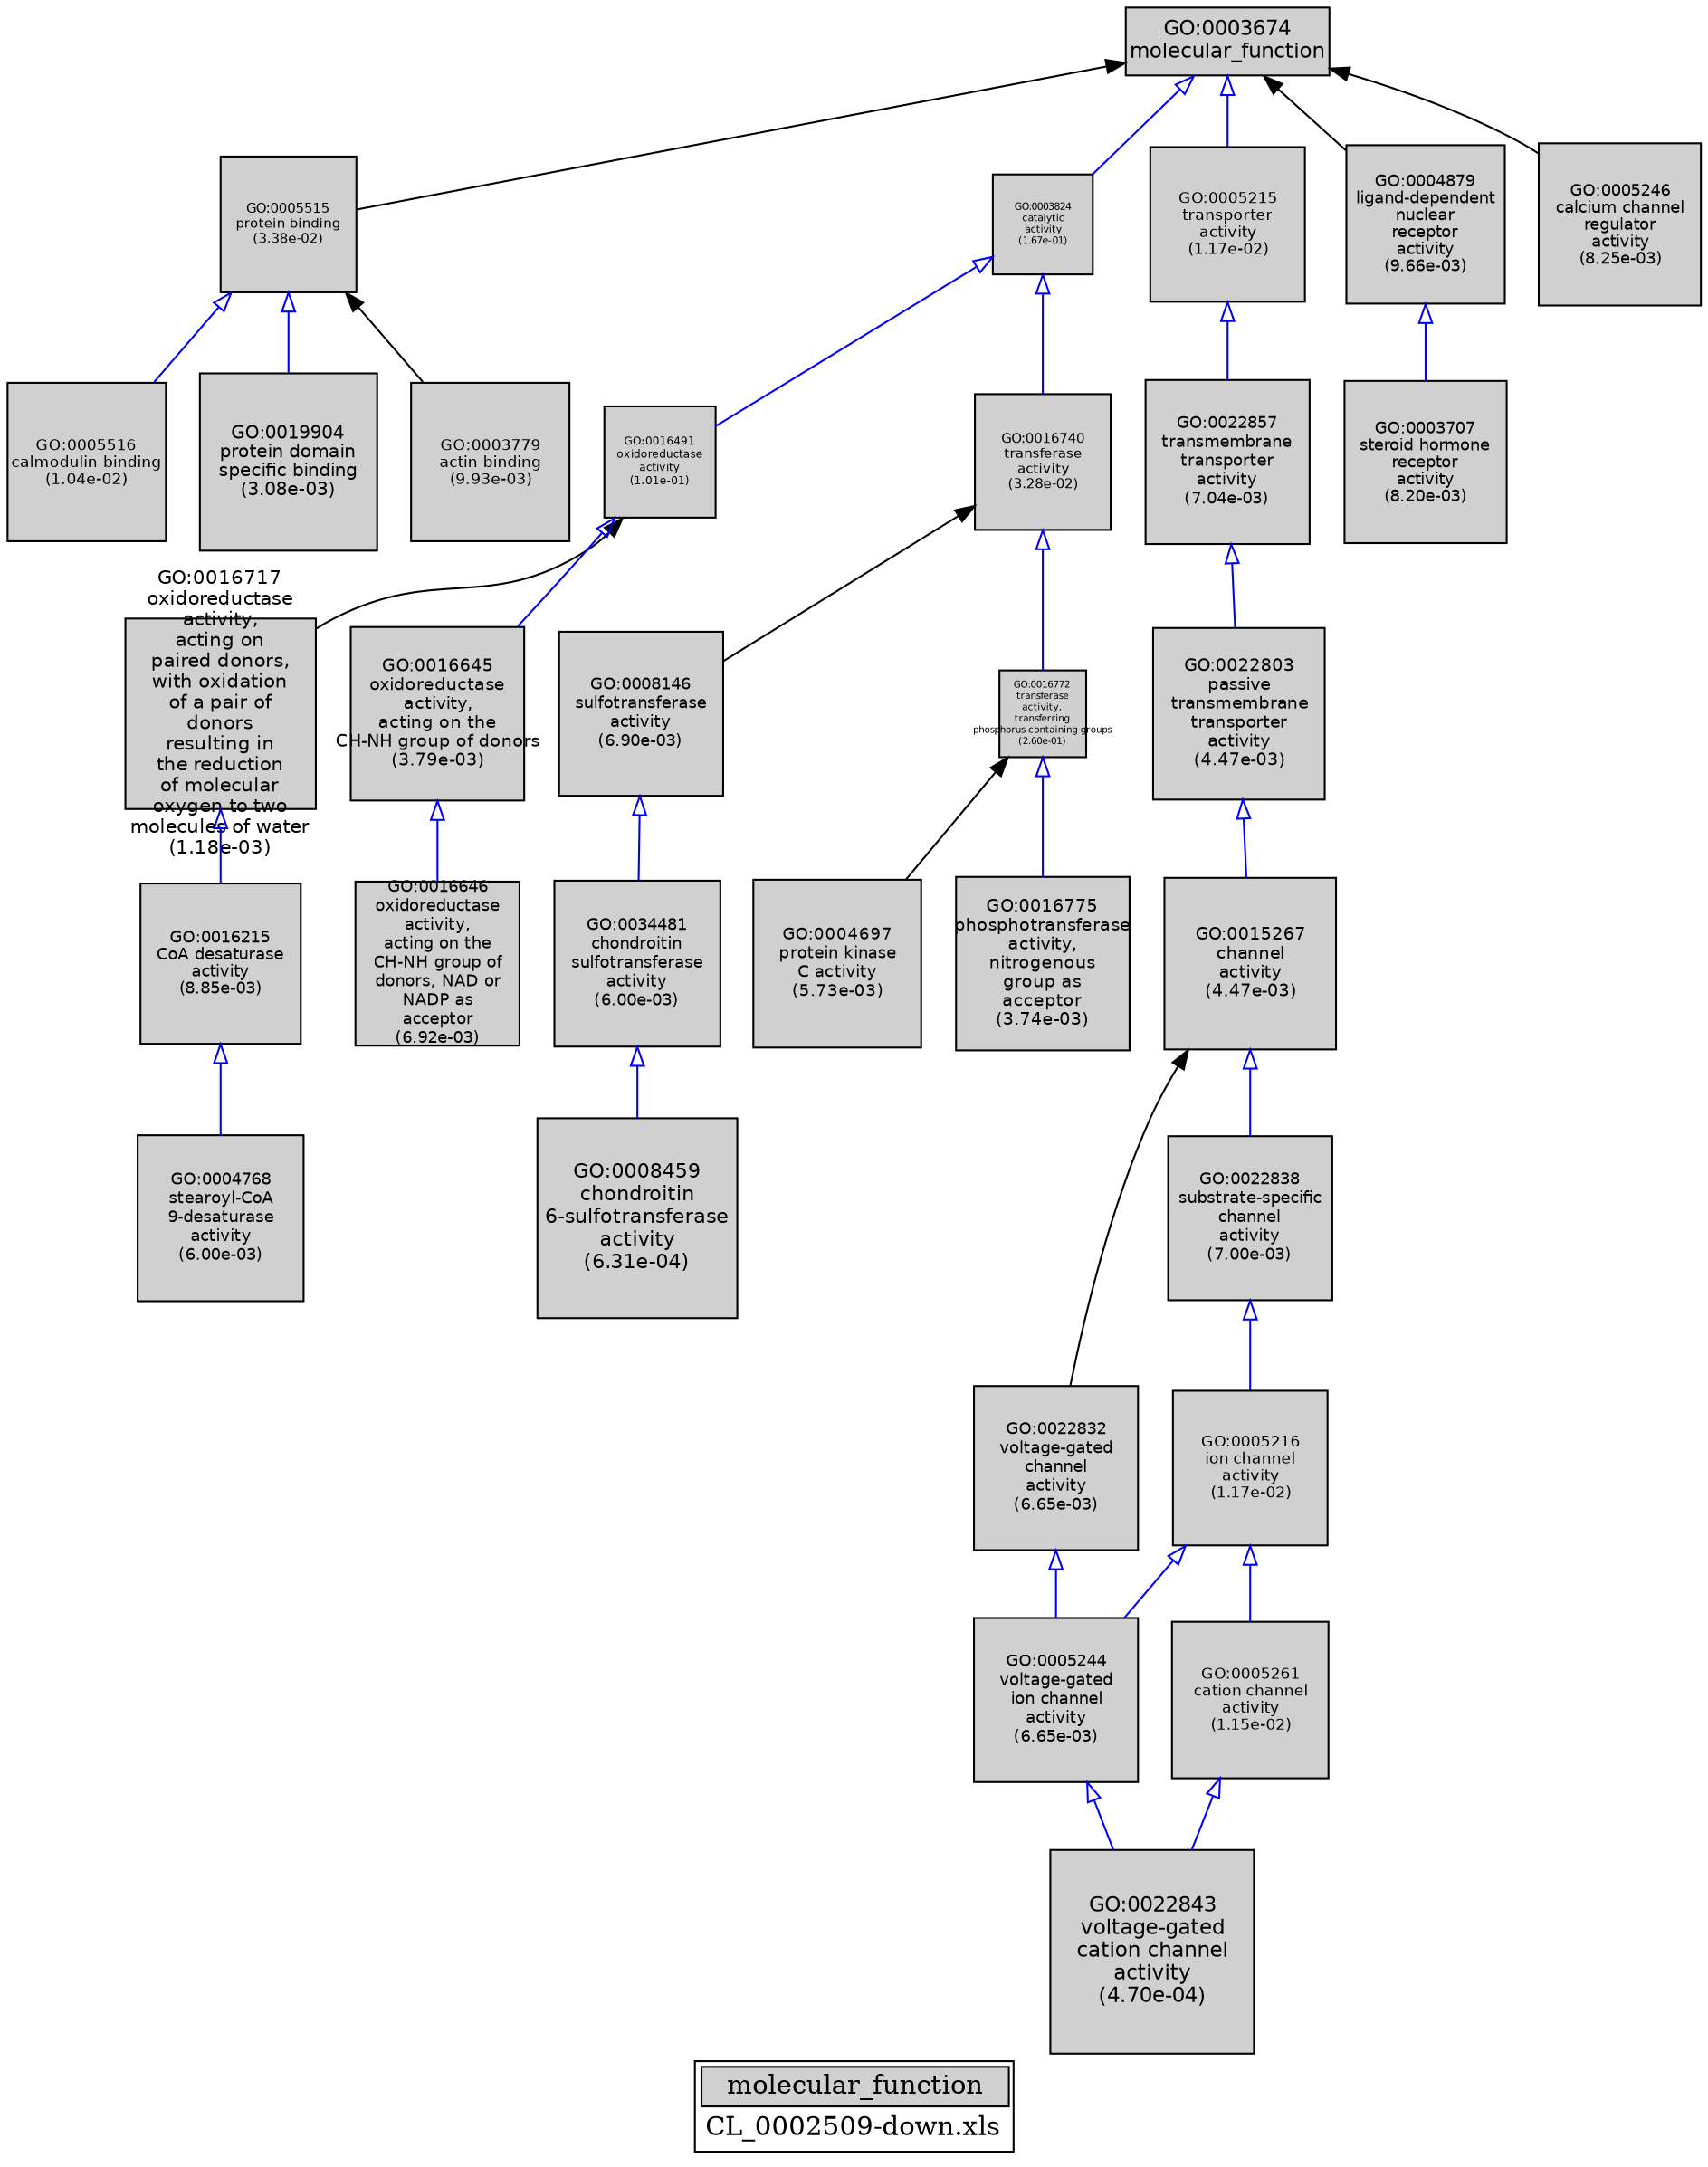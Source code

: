 digraph "molecular_function" {
graph [ bgcolor = "#FFFFFF", label = <<TABLE COLOR="black" BGCOLOR="white"><TR><TD COLSPAN="2" BGCOLOR="#D0D0D0"><FONT COLOR="black">molecular_function</FONT></TD></TR><TR><TD BORDER="0">CL_0002509-down.xls</TD></TR></TABLE>> ];
node [ fontname = "Helvetica" ];

subgraph "nodes" {

node [ style = "filled", fixedsize = "true", width = 1, shape = "box", fontsize = 9, fillcolor = "#D0D0D0", fontcolor = "black", color = "black" ];

"GO:0005516" [ URL = "#GO:0005516", label = <<TABLE BORDER="0"><TR><TD>GO:0005516<BR/>calmodulin binding<BR/>(1.04e-02)</TD></TR></TABLE>>, width = 1.16017553636, shape = "box", fontsize = 8.35326386177, height = 1.16017553636 ];
"GO:0008146" [ URL = "#GO:0008146", label = <<TABLE BORDER="0"><TR><TD>GO:0008146<BR/>sulfotransferase<BR/>activity<BR/>(6.90e-03)</TD></TR></TABLE>>, width = 1.21014048566, shape = "box", fontsize = 8.71301149677, height = 1.21014048566 ];
"GO:0022857" [ URL = "#GO:0022857", label = <<TABLE BORDER="0"><TR><TD>GO:0022857<BR/>transmembrane<BR/>transporter<BR/>activity<BR/>(7.04e-03)</TD></TR></TABLE>>, width = 1.20781380484, shape = "box", fontsize = 8.69625939485, height = 1.20781380484 ];
"GO:0019904" [ URL = "#GO:0019904", label = <<TABLE BORDER="0"><TR><TD>GO:0019904<BR/>protein domain<BR/>specific binding<BR/>(3.08e-03)</TD></TR></TABLE>>, width = 1.30414477202, shape = "box", fontsize = 9.38984235853, height = 1.30414477202 ];
"GO:0016646" [ URL = "#GO:0016646", label = <<TABLE BORDER="0"><TR><TD>GO:0016646<BR/>oxidoreductase<BR/>activity,<BR/>acting on the<BR/>CH-NH group of<BR/>donors, NAD or<BR/>NADP as<BR/>acceptor<BR/>(6.92e-03)</TD></TR></TABLE>>, width = 1.20978847738, shape = "box", fontsize = 8.71047703716, height = 1.20978847738 ];
"GO:0016717" [ URL = "#GO:0016717", label = <<TABLE BORDER="0"><TR><TD>GO:0016717<BR/>oxidoreductase<BR/>activity,<BR/>acting on<BR/>paired donors,<BR/>with oxidation<BR/>of a pair of<BR/>donors<BR/>resulting in<BR/>the reduction<BR/>of molecular<BR/>oxygen to two<BR/>molecules of water<BR/>(1.18e-03)</TD></TR></TABLE>>, width = 1.40709465757, shape = "box", fontsize = 10.1310815345, height = 1.40709465757 ];
"GO:0005261" [ URL = "#GO:0005261", label = <<TABLE BORDER="0"><TR><TD>GO:0005261<BR/>cation channel<BR/>activity<BR/>(1.15e-02)</TD></TR></TABLE>>, width = 1.14668009322, shape = "box", fontsize = 8.25609667122, height = 1.14668009322 ];
"GO:0022843" [ URL = "#GO:0022843", label = <<TABLE BORDER="0"><TR><TD>GO:0022843<BR/>voltage-gated<BR/>cation channel<BR/>activity<BR/>(4.70e-04)</TD></TR></TABLE>>, width = 1.5, shape = "box", fontsize = 10.8, height = 1.5 ];
"GO:0005216" [ URL = "#GO:0005216", label = <<TABLE BORDER="0"><TR><TD>GO:0005216<BR/>ion channel<BR/>activity<BR/>(1.17e-02)</TD></TR></TABLE>>, width = 1.14446306026, shape = "box", fontsize = 8.24013403386, height = 1.14446306026 ];
"GO:0016491" [ URL = "#GO:0016491", label = <<TABLE BORDER="0"><TR><TD>GO:0016491<BR/>oxidoreductase<BR/>activity<BR/>(1.01e-01)</TD></TR></TABLE>>, width = 0.825007150618, shape = "box", fontsize = 5.94005148445, height = 0.825007150618 ];
"GO:0015267" [ URL = "#GO:0015267", label = <<TABLE BORDER="0"><TR><TD>GO:0015267<BR/>channel<BR/>activity<BR/>(4.47e-03)</TD></TR></TABLE>>, width = 1.2615677755, shape = "box", fontsize = 9.0832879836, height = 1.2615677755 ];
"GO:0005515" [ URL = "#GO:0005515", label = <<TABLE BORDER="0"><TR><TD>GO:0005515<BR/>protein binding<BR/>(3.38e-02)</TD></TR></TABLE>>, width = 1.00022214023, shape = "box", fontsize = 7.20159940965, height = 1.00022214023 ];
"GO:0022803" [ URL = "#GO:0022803", label = <<TABLE BORDER="0"><TR><TD>GO:0022803<BR/>passive<BR/>transmembrane<BR/>transporter<BR/>activity<BR/>(4.47e-03)</TD></TR></TABLE>>, width = 1.2615677755, shape = "box", fontsize = 9.0832879836, height = 1.2615677755 ];
"GO:0016740" [ URL = "#GO:0016740", label = <<TABLE BORDER="0"><TR><TD>GO:0016740<BR/>transferase<BR/>activity<BR/>(3.28e-02)</TD></TR></TABLE>>, width = 1.00443662183, shape = "box", fontsize = 7.23194367715, height = 1.00443662183 ];
"GO:0008459" [ URL = "#GO:0008459", label = <<TABLE BORDER="0"><TR><TD>GO:0008459<BR/>chondroitin<BR/>6-sulfotransferase<BR/>activity<BR/>(6.31e-04)</TD></TR></TABLE>>, width = 1.4710278769, shape = "box", fontsize = 10.5914007137, height = 1.4710278769 ];
"GO:0003824" [ URL = "#GO:0003824", label = <<TABLE BORDER="0"><TR><TD>GO:0003824<BR/>catalytic<BR/>activity<BR/>(1.67e-01)</TD></TR></TABLE>>, width = 0.730469783835, shape = "box", fontsize = 5.25938244361, height = 0.730469783835 ];
"GO:0004697" [ URL = "#GO:0004697", label = <<TABLE BORDER="0"><TR><TD>GO:0004697<BR/>protein kinase<BR/>C activity<BR/>(5.73e-03)</TD></TR></TABLE>>, width = 1.23241419849, shape = "box", fontsize = 8.87338222915, height = 1.23241419849 ];
"GO:0005215" [ URL = "#GO:0005215", label = <<TABLE BORDER="0"><TR><TD>GO:0005215<BR/>transporter<BR/>activity<BR/>(1.17e-02)</TD></TR></TABLE>>, width = 1.14471873664, shape = "box", fontsize = 8.24197490383, height = 1.14471873664 ];
"GO:0016772" [ URL = "#GO:0016772", label = <<TABLE BORDER="0"><TR><TD>GO:0016772<BR/>transferase<BR/>activity,<BR/>transferring<BR/>phosphorus-containing groups<BR/>(2.60e-01)</TD></TR></TABLE>>, width = 0.635335905663, shape = "box", fontsize = 5.0, height = 0.635335905663 ];
"GO:0016775" [ URL = "#GO:0016775", label = <<TABLE BORDER="0"><TR><TD>GO:0016775<BR/>phosphotransferase<BR/>activity,<BR/>nitrogenous<BR/>group as<BR/>acceptor<BR/>(3.74e-03)</TD></TR></TABLE>>, width = 1.28205593214, shape = "box", fontsize = 9.23080271143, height = 1.28205593214 ];
"GO:0004768" [ URL = "#GO:0004768", label = <<TABLE BORDER="0"><TR><TD>GO:0004768<BR/>stearoyl-CoA<BR/>9-desaturase<BR/>activity<BR/>(6.00e-03)</TD></TR></TABLE>>, width = 1.22702105347, shape = "box", fontsize = 8.834551585, height = 1.22702105347 ];
"GO:0016215" [ URL = "#GO:0016215", label = <<TABLE BORDER="0"><TR><TD>GO:0016215<BR/>CoA desaturase<BR/>activity<BR/>(8.85e-03)</TD></TR></TABLE>>, width = 1.1798074621, shape = "box", fontsize = 8.49461372715, height = 1.1798074621 ];
"GO:0022832" [ URL = "#GO:0022832", label = <<TABLE BORDER="0"><TR><TD>GO:0022832<BR/>voltage-gated<BR/>channel<BR/>activity<BR/>(6.65e-03)</TD></TR></TABLE>>, width = 1.21464085445, shape = "box", fontsize = 8.74541415203, height = 1.21464085445 ];
"GO:0022838" [ URL = "#GO:0022838", label = <<TABLE BORDER="0"><TR><TD>GO:0022838<BR/>substrate-specific<BR/>channel<BR/>activity<BR/>(7.00e-03)</TD></TR></TABLE>>, width = 1.20846353991, shape = "box", fontsize = 8.70093748735, height = 1.20846353991 ];
"GO:0003707" [ URL = "#GO:0003707", label = <<TABLE BORDER="0"><TR><TD>GO:0003707<BR/>steroid hormone<BR/>receptor<BR/>activity<BR/>(8.20e-03)</TD></TR></TABLE>>, width = 1.189147655, shape = "box", fontsize = 8.56186311601, height = 1.189147655 ];
"GO:0004879" [ URL = "#GO:0004879", label = <<TABLE BORDER="0"><TR><TD>GO:0004879<BR/>ligand-dependent<BR/>nuclear<BR/>receptor<BR/>activity<BR/>(9.66e-03)</TD></TR></TABLE>>, width = 1.16886007939, shape = "box", fontsize = 8.41579257163, height = 1.16886007939 ];
"GO:0005244" [ URL = "#GO:0005244", label = <<TABLE BORDER="0"><TR><TD>GO:0005244<BR/>voltage-gated<BR/>ion channel<BR/>activity<BR/>(6.65e-03)</TD></TR></TABLE>>, width = 1.21464085445, shape = "box", fontsize = 8.74541415203, height = 1.21464085445 ];
"GO:0016645" [ URL = "#GO:0016645", label = <<TABLE BORDER="0"><TR><TD>GO:0016645<BR/>oxidoreductase<BR/>activity,<BR/>acting on the<BR/>CH-NH group of donors<BR/>(3.79e-03)</TD></TR></TABLE>>, width = 1.28036633395, shape = "box", fontsize = 9.21863760448, height = 1.28036633395 ];
"GO:0003779" [ URL = "#GO:0003779", label = <<TABLE BORDER="0"><TR><TD>GO:0003779<BR/>actin binding<BR/>(9.93e-03)</TD></TR></TABLE>>, width = 1.16546234954, shape = "box", fontsize = 8.39132891667, height = 1.16546234954 ];
"GO:0005246" [ URL = "#GO:0005246", label = <<TABLE BORDER="0"><TR><TD>GO:0005246<BR/>calcium channel<BR/>regulator<BR/>activity<BR/>(8.25e-03)</TD></TR></TABLE>>, width = 1.18838783992, shape = "box", fontsize = 8.55639244745, height = 1.18838783992 ];
"GO:0034481" [ URL = "#GO:0034481", label = <<TABLE BORDER="0"><TR><TD>GO:0034481<BR/>chondroitin<BR/>sulfotransferase<BR/>activity<BR/>(6.00e-03)</TD></TR></TABLE>>, width = 1.22702105347, shape = "box", fontsize = 8.834551585, height = 1.22702105347 ];
"GO:0003674" [ URL = "#GO:0003674", label = <<TABLE BORDER="0"><TR><TD>GO:0003674<BR/>molecular_function</TD></TR></TABLE>>, width = 1.5, shape = "box", fontsize = 10.8 ];
}
subgraph "edges" {


edge [ dir = "back", weight = 1 ];
subgraph "regulates" {


edge [ color = "cyan", arrowtail = "none" ];
subgraph "positive" {


edge [ color = "green", arrowtail = "vee" ];
}
subgraph "negative" {


edge [ color = "red", arrowtail = "tee" ];
}
}
subgraph "part_of" {


edge [ color = "purple", arrowtail = "diamond", weight = 2.5 ];
}
subgraph "is_a" {


edge [ color = "blue", arrowtail = "empty", weight = 5.0 ];
"GO:0016215" -> "GO:0004768";
"GO:0003674" -> "GO:0003824";
"GO:0022803" -> "GO:0015267";
"GO:0008146" -> "GO:0034481";
"GO:0005244" -> "GO:0022843";
"GO:0003824" -> "GO:0016740";
"GO:0005515" -> "GO:0005516";
"GO:0005215" -> "GO:0022857";
"GO:0005216" -> "GO:0005261";
"GO:0034481" -> "GO:0008459";
"GO:0005261" -> "GO:0022843";
"GO:0016645" -> "GO:0016646";
"GO:0005515" -> "GO:0019904";
"GO:0015267" -> "GO:0022838";
"GO:0022832" -> "GO:0005244";
"GO:0016772" -> "GO:0016775";
"GO:0003824" -> "GO:0016491";
"GO:0016740" -> "GO:0016772";
"GO:0003674" -> "GO:0005215";
"GO:0022857" -> "GO:0022803";
"GO:0004879" -> "GO:0003707";
"GO:0016717" -> "GO:0016215";
"GO:0016491" -> "GO:0016645";
"GO:0005216" -> "GO:0005244";
"GO:0022838" -> "GO:0005216";
}
"GO:0003674" -> "GO:0005515";
"GO:0016491" -> "GO:0016717";
"GO:0016772" -> "GO:0004697";
"GO:0003674" -> "GO:0004879";
"GO:0015267" -> "GO:0022832";
"GO:0016740" -> "GO:0008146";
"GO:0005515" -> "GO:0003779";
"GO:0003674" -> "GO:0005246";
}
}
